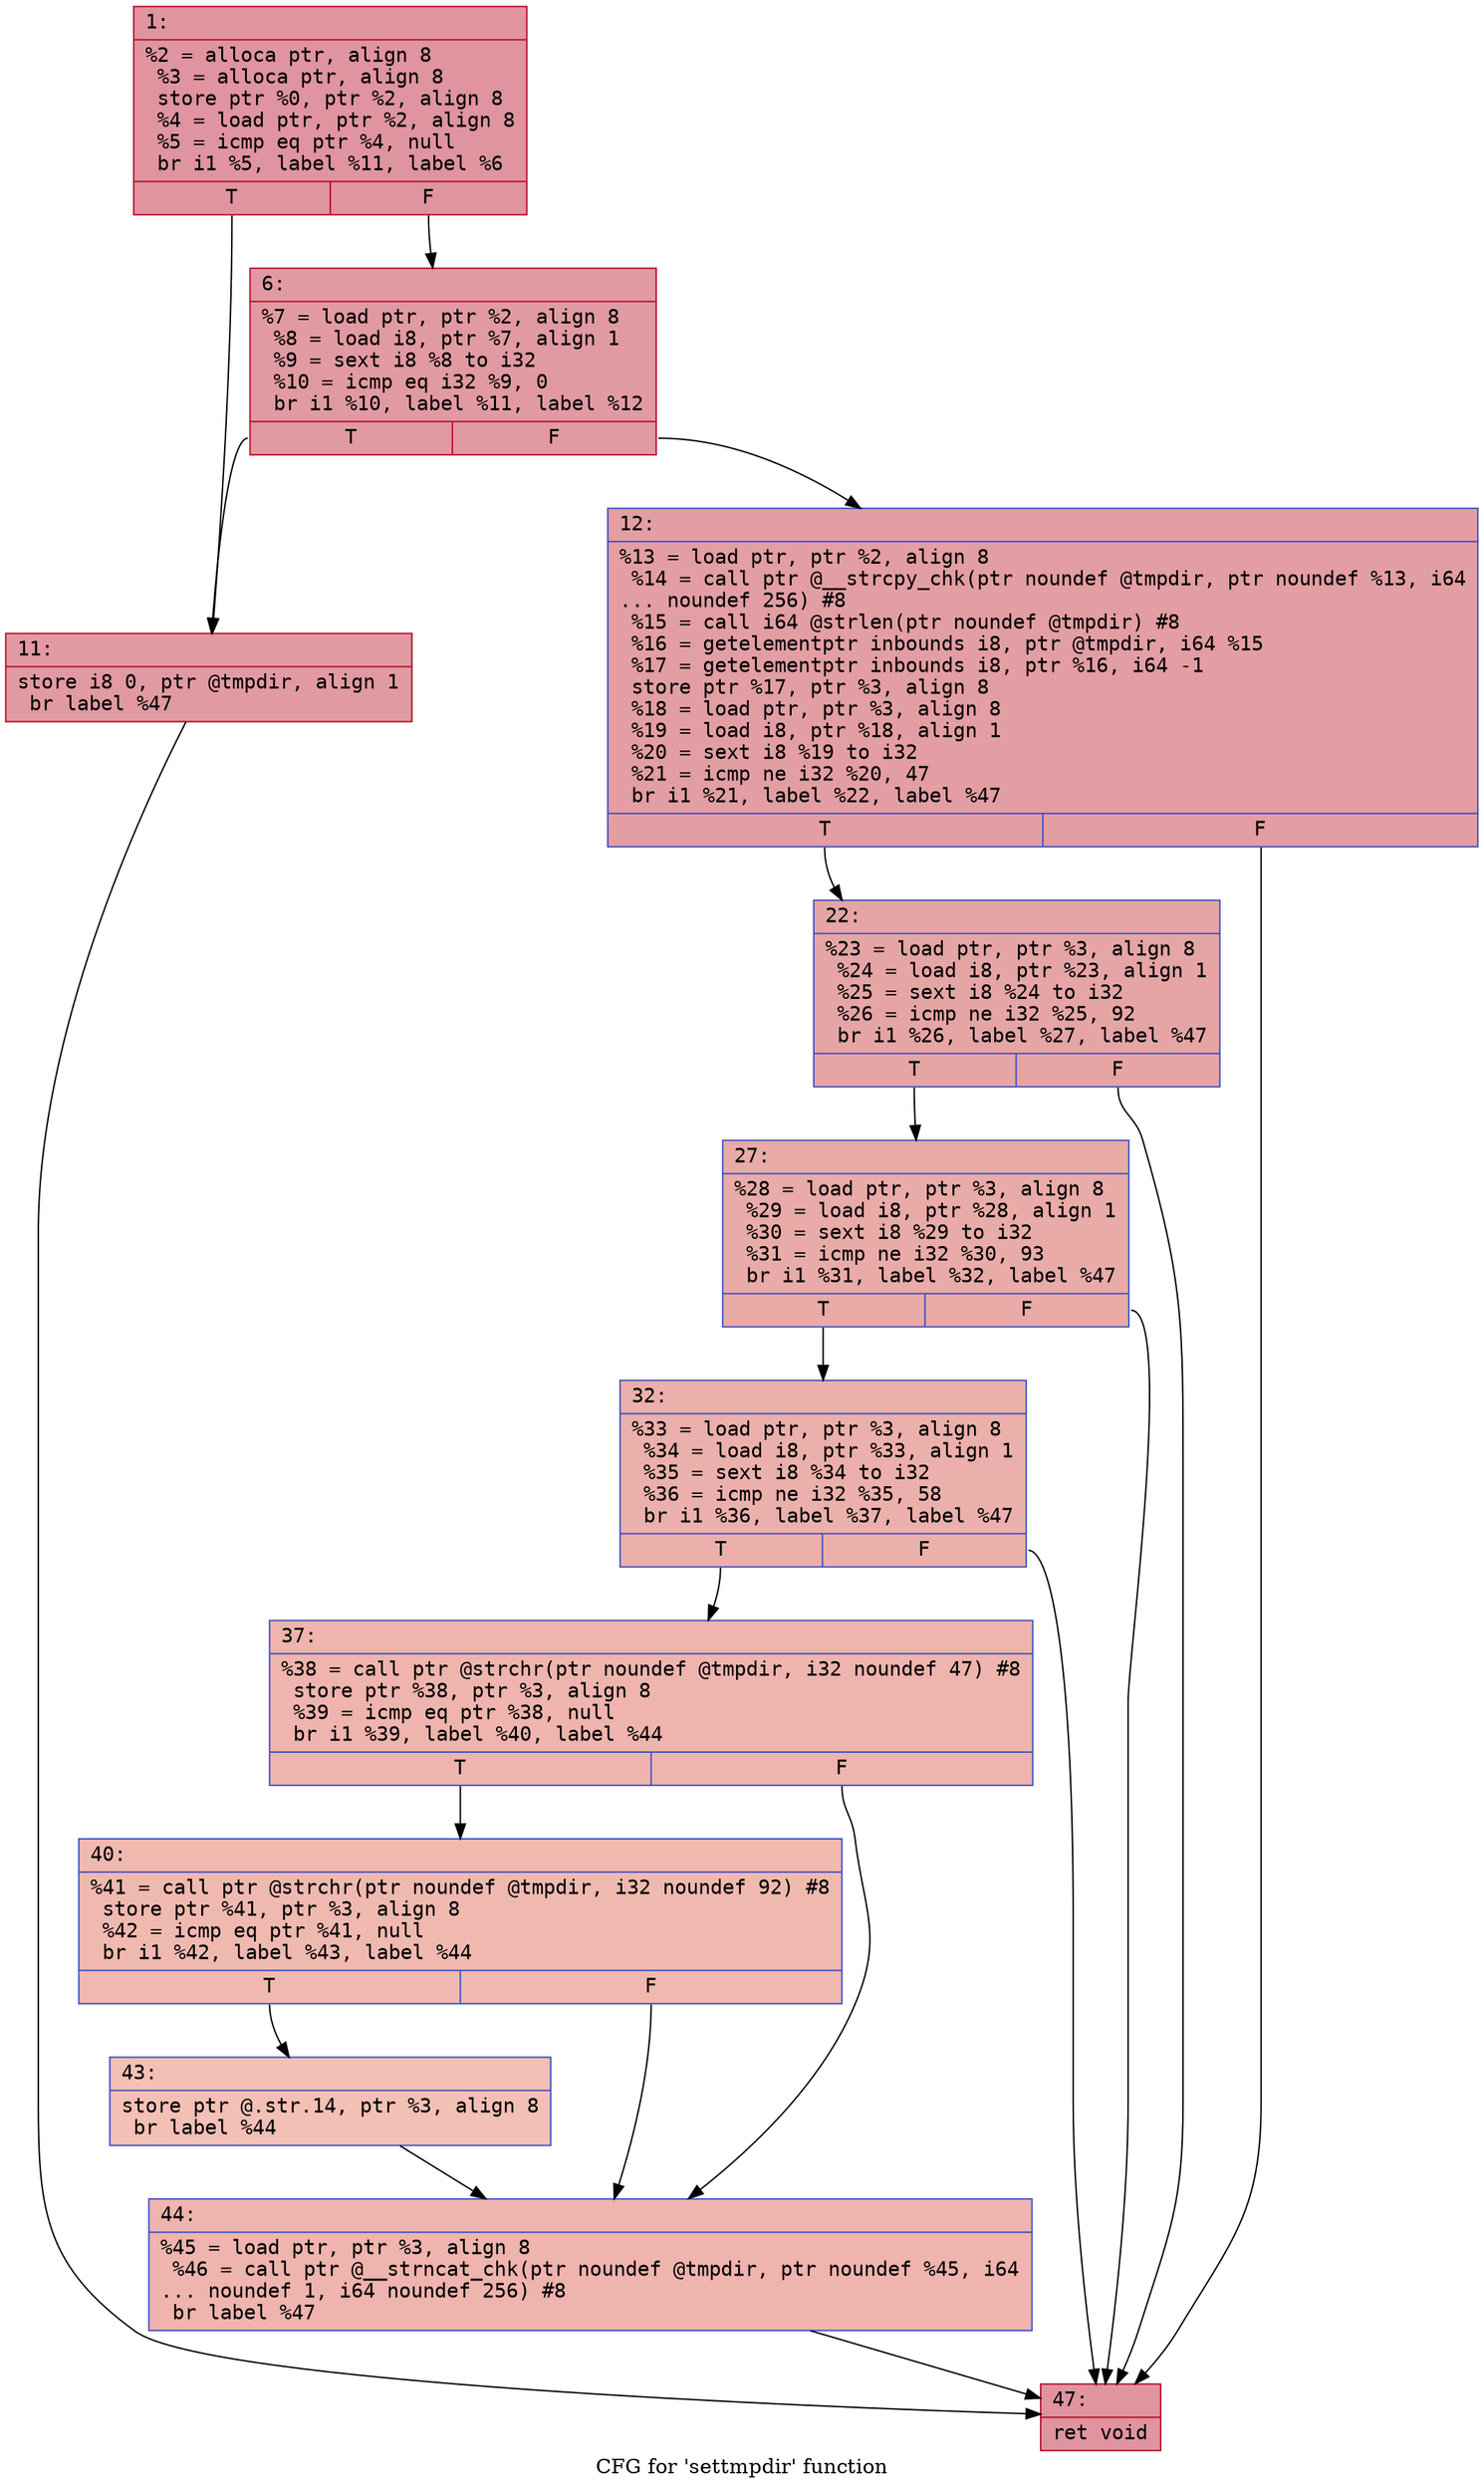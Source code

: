 digraph "CFG for 'settmpdir' function" {
	label="CFG for 'settmpdir' function";

	Node0x600001973750 [shape=record,color="#b70d28ff", style=filled, fillcolor="#b70d2870" fontname="Courier",label="{1:\l|  %2 = alloca ptr, align 8\l  %3 = alloca ptr, align 8\l  store ptr %0, ptr %2, align 8\l  %4 = load ptr, ptr %2, align 8\l  %5 = icmp eq ptr %4, null\l  br i1 %5, label %11, label %6\l|{<s0>T|<s1>F}}"];
	Node0x600001973750:s0 -> Node0x6000019737f0[tooltip="1 -> 11\nProbability 37.50%" ];
	Node0x600001973750:s1 -> Node0x6000019737a0[tooltip="1 -> 6\nProbability 62.50%" ];
	Node0x6000019737a0 [shape=record,color="#b70d28ff", style=filled, fillcolor="#bb1b2c70" fontname="Courier",label="{6:\l|  %7 = load ptr, ptr %2, align 8\l  %8 = load i8, ptr %7, align 1\l  %9 = sext i8 %8 to i32\l  %10 = icmp eq i32 %9, 0\l  br i1 %10, label %11, label %12\l|{<s0>T|<s1>F}}"];
	Node0x6000019737a0:s0 -> Node0x6000019737f0[tooltip="6 -> 11\nProbability 37.50%" ];
	Node0x6000019737a0:s1 -> Node0x600001973840[tooltip="6 -> 12\nProbability 62.50%" ];
	Node0x6000019737f0 [shape=record,color="#b70d28ff", style=filled, fillcolor="#bb1b2c70" fontname="Courier",label="{11:\l|  store i8 0, ptr @tmpdir, align 1\l  br label %47\l}"];
	Node0x6000019737f0 -> Node0x600001973ac0[tooltip="11 -> 47\nProbability 100.00%" ];
	Node0x600001973840 [shape=record,color="#3d50c3ff", style=filled, fillcolor="#be242e70" fontname="Courier",label="{12:\l|  %13 = load ptr, ptr %2, align 8\l  %14 = call ptr @__strcpy_chk(ptr noundef @tmpdir, ptr noundef %13, i64\l... noundef 256) #8\l  %15 = call i64 @strlen(ptr noundef @tmpdir) #8\l  %16 = getelementptr inbounds i8, ptr @tmpdir, i64 %15\l  %17 = getelementptr inbounds i8, ptr %16, i64 -1\l  store ptr %17, ptr %3, align 8\l  %18 = load ptr, ptr %3, align 8\l  %19 = load i8, ptr %18, align 1\l  %20 = sext i8 %19 to i32\l  %21 = icmp ne i32 %20, 47\l  br i1 %21, label %22, label %47\l|{<s0>T|<s1>F}}"];
	Node0x600001973840:s0 -> Node0x600001973890[tooltip="12 -> 22\nProbability 50.00%" ];
	Node0x600001973840:s1 -> Node0x600001973ac0[tooltip="12 -> 47\nProbability 50.00%" ];
	Node0x600001973890 [shape=record,color="#3d50c3ff", style=filled, fillcolor="#c5333470" fontname="Courier",label="{22:\l|  %23 = load ptr, ptr %3, align 8\l  %24 = load i8, ptr %23, align 1\l  %25 = sext i8 %24 to i32\l  %26 = icmp ne i32 %25, 92\l  br i1 %26, label %27, label %47\l|{<s0>T|<s1>F}}"];
	Node0x600001973890:s0 -> Node0x6000019738e0[tooltip="22 -> 27\nProbability 50.00%" ];
	Node0x600001973890:s1 -> Node0x600001973ac0[tooltip="22 -> 47\nProbability 50.00%" ];
	Node0x6000019738e0 [shape=record,color="#3d50c3ff", style=filled, fillcolor="#cc403a70" fontname="Courier",label="{27:\l|  %28 = load ptr, ptr %3, align 8\l  %29 = load i8, ptr %28, align 1\l  %30 = sext i8 %29 to i32\l  %31 = icmp ne i32 %30, 93\l  br i1 %31, label %32, label %47\l|{<s0>T|<s1>F}}"];
	Node0x6000019738e0:s0 -> Node0x600001973930[tooltip="27 -> 32\nProbability 50.00%" ];
	Node0x6000019738e0:s1 -> Node0x600001973ac0[tooltip="27 -> 47\nProbability 50.00%" ];
	Node0x600001973930 [shape=record,color="#3d50c3ff", style=filled, fillcolor="#d24b4070" fontname="Courier",label="{32:\l|  %33 = load ptr, ptr %3, align 8\l  %34 = load i8, ptr %33, align 1\l  %35 = sext i8 %34 to i32\l  %36 = icmp ne i32 %35, 58\l  br i1 %36, label %37, label %47\l|{<s0>T|<s1>F}}"];
	Node0x600001973930:s0 -> Node0x600001973980[tooltip="32 -> 37\nProbability 50.00%" ];
	Node0x600001973930:s1 -> Node0x600001973ac0[tooltip="32 -> 47\nProbability 50.00%" ];
	Node0x600001973980 [shape=record,color="#3d50c3ff", style=filled, fillcolor="#d8564670" fontname="Courier",label="{37:\l|  %38 = call ptr @strchr(ptr noundef @tmpdir, i32 noundef 47) #8\l  store ptr %38, ptr %3, align 8\l  %39 = icmp eq ptr %38, null\l  br i1 %39, label %40, label %44\l|{<s0>T|<s1>F}}"];
	Node0x600001973980:s0 -> Node0x6000019739d0[tooltip="37 -> 40\nProbability 37.50%" ];
	Node0x600001973980:s1 -> Node0x600001973a70[tooltip="37 -> 44\nProbability 62.50%" ];
	Node0x6000019739d0 [shape=record,color="#3d50c3ff", style=filled, fillcolor="#de614d70" fontname="Courier",label="{40:\l|  %41 = call ptr @strchr(ptr noundef @tmpdir, i32 noundef 92) #8\l  store ptr %41, ptr %3, align 8\l  %42 = icmp eq ptr %41, null\l  br i1 %42, label %43, label %44\l|{<s0>T|<s1>F}}"];
	Node0x6000019739d0:s0 -> Node0x600001973a20[tooltip="40 -> 43\nProbability 37.50%" ];
	Node0x6000019739d0:s1 -> Node0x600001973a70[tooltip="40 -> 44\nProbability 62.50%" ];
	Node0x600001973a20 [shape=record,color="#3d50c3ff", style=filled, fillcolor="#e5705870" fontname="Courier",label="{43:\l|  store ptr @.str.14, ptr %3, align 8\l  br label %44\l}"];
	Node0x600001973a20 -> Node0x600001973a70[tooltip="43 -> 44\nProbability 100.00%" ];
	Node0x600001973a70 [shape=record,color="#3d50c3ff", style=filled, fillcolor="#d8564670" fontname="Courier",label="{44:\l|  %45 = load ptr, ptr %3, align 8\l  %46 = call ptr @__strncat_chk(ptr noundef @tmpdir, ptr noundef %45, i64\l... noundef 1, i64 noundef 256) #8\l  br label %47\l}"];
	Node0x600001973a70 -> Node0x600001973ac0[tooltip="44 -> 47\nProbability 100.00%" ];
	Node0x600001973ac0 [shape=record,color="#b70d28ff", style=filled, fillcolor="#b70d2870" fontname="Courier",label="{47:\l|  ret void\l}"];
}
